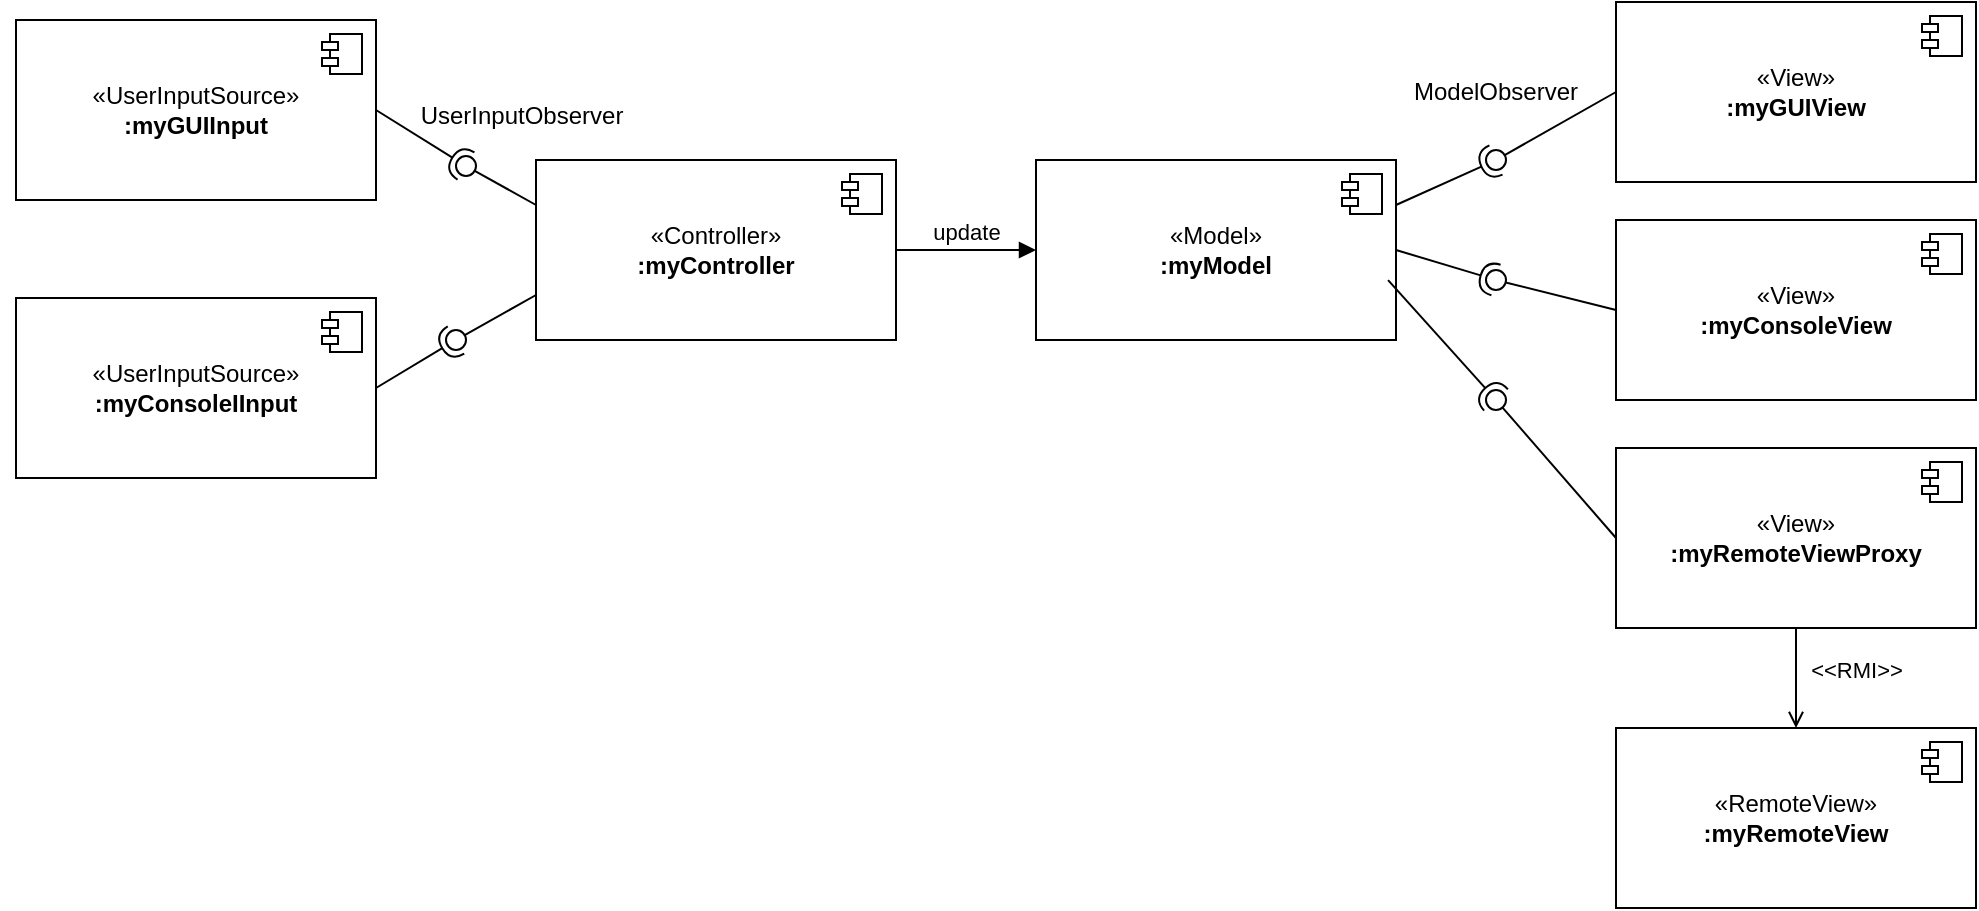 <mxfile version="28.1.2">
  <diagram name="Page-1" id="hhwkbDNAwi9knJP14_bt">
    <mxGraphModel dx="1059" dy="604" grid="1" gridSize="10" guides="1" tooltips="1" connect="1" arrows="1" fold="1" page="1" pageScale="1" pageWidth="1169" pageHeight="827" math="0" shadow="0">
      <root>
        <mxCell id="0" />
        <mxCell id="1" parent="0" />
        <mxCell id="ZW_wzAKL9dOvXyNLxoYu-18" value="«Controller»&lt;br&gt;&lt;b&gt;:myController&lt;/b&gt;" style="html=1;dropTarget=0;whiteSpace=wrap;" parent="1" vertex="1">
          <mxGeometry x="320" y="270" width="180" height="90" as="geometry" />
        </mxCell>
        <mxCell id="ZW_wzAKL9dOvXyNLxoYu-19" value="" style="shape=module;jettyWidth=8;jettyHeight=4;" parent="ZW_wzAKL9dOvXyNLxoYu-18" vertex="1">
          <mxGeometry x="1" width="20" height="20" relative="1" as="geometry">
            <mxPoint x="-27" y="7" as="offset" />
          </mxGeometry>
        </mxCell>
        <mxCell id="ZW_wzAKL9dOvXyNLxoYu-20" value="«Model»&lt;br&gt;&lt;b&gt;:myModel&lt;/b&gt;" style="html=1;dropTarget=0;whiteSpace=wrap;" parent="1" vertex="1">
          <mxGeometry x="570" y="270" width="180" height="90" as="geometry" />
        </mxCell>
        <mxCell id="ZW_wzAKL9dOvXyNLxoYu-21" value="" style="shape=module;jettyWidth=8;jettyHeight=4;" parent="ZW_wzAKL9dOvXyNLxoYu-20" vertex="1">
          <mxGeometry x="1" width="20" height="20" relative="1" as="geometry">
            <mxPoint x="-27" y="7" as="offset" />
          </mxGeometry>
        </mxCell>
        <mxCell id="ZW_wzAKL9dOvXyNLxoYu-25" value="«View»&lt;br&gt;&lt;b&gt;:myConsoleView&lt;/b&gt;" style="html=1;dropTarget=0;whiteSpace=wrap;" parent="1" vertex="1">
          <mxGeometry x="860" y="300" width="180" height="90" as="geometry" />
        </mxCell>
        <mxCell id="ZW_wzAKL9dOvXyNLxoYu-26" value="" style="shape=module;jettyWidth=8;jettyHeight=4;" parent="ZW_wzAKL9dOvXyNLxoYu-25" vertex="1">
          <mxGeometry x="1" width="20" height="20" relative="1" as="geometry">
            <mxPoint x="-27" y="7" as="offset" />
          </mxGeometry>
        </mxCell>
        <mxCell id="ZW_wzAKL9dOvXyNLxoYu-27" value="«UserInputSource»&lt;br&gt;&lt;b&gt;:myGUIInput&lt;/b&gt;" style="html=1;dropTarget=0;whiteSpace=wrap;" parent="1" vertex="1">
          <mxGeometry x="60" y="200" width="180" height="90" as="geometry" />
        </mxCell>
        <mxCell id="ZW_wzAKL9dOvXyNLxoYu-28" value="" style="shape=module;jettyWidth=8;jettyHeight=4;" parent="ZW_wzAKL9dOvXyNLxoYu-27" vertex="1">
          <mxGeometry x="1" width="20" height="20" relative="1" as="geometry">
            <mxPoint x="-27" y="7" as="offset" />
          </mxGeometry>
        </mxCell>
        <mxCell id="ZW_wzAKL9dOvXyNLxoYu-29" value="" style="rounded=0;orthogonalLoop=1;jettySize=auto;html=1;endArrow=halfCircle;endFill=0;endSize=6;strokeWidth=1;sketch=0;exitX=1;exitY=0.5;exitDx=0;exitDy=0;" parent="1" source="ZW_wzAKL9dOvXyNLxoYu-27" target="ZW_wzAKL9dOvXyNLxoYu-31" edge="1">
          <mxGeometry relative="1" as="geometry">
            <mxPoint x="528" y="296" as="sourcePoint" />
          </mxGeometry>
        </mxCell>
        <mxCell id="ZW_wzAKL9dOvXyNLxoYu-42" style="edgeStyle=orthogonalEdgeStyle;rounded=0;orthogonalLoop=1;jettySize=auto;html=1;exitX=0;exitY=0.5;exitDx=0;exitDy=0;" parent="1" source="ZW_wzAKL9dOvXyNLxoYu-33" edge="1">
          <mxGeometry relative="1" as="geometry">
            <mxPoint x="70" y="384" as="targetPoint" />
          </mxGeometry>
        </mxCell>
        <mxCell id="ZW_wzAKL9dOvXyNLxoYu-33" value="«UserInputSource»&lt;br&gt;&lt;b&gt;:myConsoleIInput&lt;/b&gt;" style="html=1;dropTarget=0;whiteSpace=wrap;" parent="1" vertex="1">
          <mxGeometry x="60" y="339" width="180" height="90" as="geometry" />
        </mxCell>
        <mxCell id="ZW_wzAKL9dOvXyNLxoYu-34" value="" style="shape=module;jettyWidth=8;jettyHeight=4;" parent="ZW_wzAKL9dOvXyNLxoYu-33" vertex="1">
          <mxGeometry x="1" width="20" height="20" relative="1" as="geometry">
            <mxPoint x="-27" y="7" as="offset" />
          </mxGeometry>
        </mxCell>
        <mxCell id="ZW_wzAKL9dOvXyNLxoYu-35" value="" style="rounded=0;orthogonalLoop=1;jettySize=auto;html=1;endArrow=halfCircle;endFill=0;endSize=6;strokeWidth=1;sketch=0;exitX=1;exitY=0.5;exitDx=0;exitDy=0;" parent="1" source="ZW_wzAKL9dOvXyNLxoYu-33" edge="1">
          <mxGeometry relative="1" as="geometry">
            <mxPoint x="528" y="426" as="sourcePoint" />
            <mxPoint x="280" y="360" as="targetPoint" />
          </mxGeometry>
        </mxCell>
        <mxCell id="ZW_wzAKL9dOvXyNLxoYu-38" value="" style="rounded=0;orthogonalLoop=1;jettySize=auto;html=1;endArrow=oval;endFill=0;sketch=0;sourcePerimeterSpacing=0;targetPerimeterSpacing=0;endSize=10;exitX=0;exitY=0.75;exitDx=0;exitDy=0;" parent="1" source="ZW_wzAKL9dOvXyNLxoYu-18" edge="1">
          <mxGeometry relative="1" as="geometry">
            <mxPoint x="487" y="346" as="sourcePoint" />
            <mxPoint x="280" y="360" as="targetPoint" />
          </mxGeometry>
        </mxCell>
        <mxCell id="ZW_wzAKL9dOvXyNLxoYu-41" value="" style="rounded=0;orthogonalLoop=1;jettySize=auto;html=1;endArrow=oval;endFill=0;sketch=0;sourcePerimeterSpacing=0;targetPerimeterSpacing=0;endSize=10;exitX=0;exitY=0.25;exitDx=0;exitDy=0;" parent="1" source="ZW_wzAKL9dOvXyNLxoYu-18" target="ZW_wzAKL9dOvXyNLxoYu-31" edge="1">
          <mxGeometry relative="1" as="geometry">
            <mxPoint x="307" y="301" as="sourcePoint" />
            <mxPoint x="280" y="270" as="targetPoint" />
          </mxGeometry>
        </mxCell>
        <mxCell id="ZW_wzAKL9dOvXyNLxoYu-31" value="" style="ellipse;whiteSpace=wrap;html=1;align=center;aspect=fixed;fillColor=none;strokeColor=none;resizable=0;perimeter=centerPerimeter;rotatable=0;allowArrows=0;points=[];outlineConnect=1;" parent="1" vertex="1">
          <mxGeometry x="280" y="268" width="10" height="10" as="geometry" />
        </mxCell>
        <mxCell id="ZW_wzAKL9dOvXyNLxoYu-43" value="" style="rounded=0;orthogonalLoop=1;jettySize=auto;html=1;endArrow=halfCircle;endFill=0;endSize=6;strokeWidth=1;sketch=0;exitX=1;exitY=0.5;exitDx=0;exitDy=0;" parent="1" source="ZW_wzAKL9dOvXyNLxoYu-20" edge="1">
          <mxGeometry relative="1" as="geometry">
            <mxPoint x="820" y="308" as="sourcePoint" />
            <mxPoint x="800" y="330" as="targetPoint" />
          </mxGeometry>
        </mxCell>
        <mxCell id="ZW_wzAKL9dOvXyNLxoYu-44" value="" style="rounded=0;orthogonalLoop=1;jettySize=auto;html=1;endArrow=oval;endFill=0;sketch=0;sourcePerimeterSpacing=0;targetPerimeterSpacing=0;endSize=10;exitX=0;exitY=0.5;exitDx=0;exitDy=0;" parent="1" source="ZW_wzAKL9dOvXyNLxoYu-25" edge="1">
          <mxGeometry relative="1" as="geometry">
            <mxPoint x="810" y="330" as="sourcePoint" />
            <mxPoint x="800" y="330" as="targetPoint" />
          </mxGeometry>
        </mxCell>
        <mxCell id="ZW_wzAKL9dOvXyNLxoYu-46" value="«View»&lt;br&gt;&lt;b&gt;:myGUIView&lt;/b&gt;" style="html=1;dropTarget=0;whiteSpace=wrap;" parent="1" vertex="1">
          <mxGeometry x="860" y="191" width="180" height="90" as="geometry" />
        </mxCell>
        <mxCell id="ZW_wzAKL9dOvXyNLxoYu-47" value="" style="shape=module;jettyWidth=8;jettyHeight=4;" parent="ZW_wzAKL9dOvXyNLxoYu-46" vertex="1">
          <mxGeometry x="1" width="20" height="20" relative="1" as="geometry">
            <mxPoint x="-27" y="7" as="offset" />
          </mxGeometry>
        </mxCell>
        <mxCell id="ZW_wzAKL9dOvXyNLxoYu-48" value="" style="rounded=0;orthogonalLoop=1;jettySize=auto;html=1;endArrow=halfCircle;endFill=0;endSize=6;strokeWidth=1;sketch=0;exitX=1;exitY=0.25;exitDx=0;exitDy=0;" parent="1" source="ZW_wzAKL9dOvXyNLxoYu-20" edge="1">
          <mxGeometry relative="1" as="geometry">
            <mxPoint x="820" y="160" as="sourcePoint" />
            <mxPoint x="800" y="270" as="targetPoint" />
          </mxGeometry>
        </mxCell>
        <mxCell id="ZW_wzAKL9dOvXyNLxoYu-49" value="" style="rounded=0;orthogonalLoop=1;jettySize=auto;html=1;endArrow=oval;endFill=0;sketch=0;sourcePerimeterSpacing=0;targetPerimeterSpacing=0;endSize=10;exitX=0;exitY=0.5;exitDx=0;exitDy=0;" parent="1" source="ZW_wzAKL9dOvXyNLxoYu-46" edge="1">
          <mxGeometry relative="1" as="geometry">
            <mxPoint x="790" y="160" as="sourcePoint" />
            <mxPoint x="800" y="270" as="targetPoint" />
          </mxGeometry>
        </mxCell>
        <mxCell id="ZW_wzAKL9dOvXyNLxoYu-52" value="" style="ellipse;whiteSpace=wrap;html=1;align=center;aspect=fixed;fillColor=none;strokeColor=none;resizable=0;perimeter=centerPerimeter;rotatable=0;allowArrows=0;points=[];outlineConnect=1;" parent="1" vertex="1">
          <mxGeometry x="525" y="290" width="10" height="10" as="geometry" />
        </mxCell>
        <mxCell id="ZW_wzAKL9dOvXyNLxoYu-53" value="ModelObserver" style="text;strokeColor=none;align=center;fillColor=none;html=1;verticalAlign=middle;whiteSpace=wrap;rounded=0;" parent="1" vertex="1">
          <mxGeometry x="770" y="222" width="60" height="28" as="geometry" />
        </mxCell>
        <mxCell id="ZW_wzAKL9dOvXyNLxoYu-54" value="UserInputObserver" style="text;strokeColor=none;align=center;fillColor=none;html=1;verticalAlign=middle;whiteSpace=wrap;rounded=0;" parent="1" vertex="1">
          <mxGeometry x="283" y="234" width="60" height="28" as="geometry" />
        </mxCell>
        <mxCell id="ZW_wzAKL9dOvXyNLxoYu-56" value="update" style="html=1;verticalAlign=bottom;endArrow=block;curved=0;rounded=0;exitX=1;exitY=0.5;exitDx=0;exitDy=0;entryX=0;entryY=0.5;entryDx=0;entryDy=0;" parent="1" source="ZW_wzAKL9dOvXyNLxoYu-18" target="ZW_wzAKL9dOvXyNLxoYu-20" edge="1">
          <mxGeometry width="80" relative="1" as="geometry">
            <mxPoint x="520" y="300" as="sourcePoint" />
            <mxPoint x="600" y="300" as="targetPoint" />
          </mxGeometry>
        </mxCell>
        <mxCell id="_4W03MV-Wj9x4cw2Sh2n-1" value="«View»&lt;br&gt;&lt;b&gt;:myRemoteViewProxy&lt;/b&gt;" style="html=1;dropTarget=0;whiteSpace=wrap;" vertex="1" parent="1">
          <mxGeometry x="860" y="414" width="180" height="90" as="geometry" />
        </mxCell>
        <mxCell id="_4W03MV-Wj9x4cw2Sh2n-2" value="" style="shape=module;jettyWidth=8;jettyHeight=4;" vertex="1" parent="_4W03MV-Wj9x4cw2Sh2n-1">
          <mxGeometry x="1" width="20" height="20" relative="1" as="geometry">
            <mxPoint x="-27" y="7" as="offset" />
          </mxGeometry>
        </mxCell>
        <mxCell id="_4W03MV-Wj9x4cw2Sh2n-3" value="«RemoteView»&lt;br&gt;&lt;b&gt;:myRemoteView&lt;/b&gt;" style="html=1;dropTarget=0;whiteSpace=wrap;" vertex="1" parent="1">
          <mxGeometry x="860" y="554" width="180" height="90" as="geometry" />
        </mxCell>
        <mxCell id="_4W03MV-Wj9x4cw2Sh2n-4" value="" style="shape=module;jettyWidth=8;jettyHeight=4;" vertex="1" parent="_4W03MV-Wj9x4cw2Sh2n-3">
          <mxGeometry x="1" width="20" height="20" relative="1" as="geometry">
            <mxPoint x="-27" y="7" as="offset" />
          </mxGeometry>
        </mxCell>
        <mxCell id="_4W03MV-Wj9x4cw2Sh2n-5" value="&amp;lt;&amp;lt;RMI&amp;gt;&amp;gt;" style="html=1;verticalAlign=bottom;endArrow=open;curved=0;rounded=0;exitX=0.5;exitY=1;exitDx=0;exitDy=0;entryX=0.5;entryY=0;entryDx=0;entryDy=0;endFill=0;" edge="1" parent="1" source="_4W03MV-Wj9x4cw2Sh2n-1" target="_4W03MV-Wj9x4cw2Sh2n-3">
          <mxGeometry x="0.2" y="30" width="80" relative="1" as="geometry">
            <mxPoint x="945.06" y="504" as="sourcePoint" />
            <mxPoint x="943.98" y="605.99" as="targetPoint" />
            <mxPoint as="offset" />
          </mxGeometry>
        </mxCell>
        <mxCell id="_4W03MV-Wj9x4cw2Sh2n-6" value="" style="rounded=0;orthogonalLoop=1;jettySize=auto;html=1;endArrow=halfCircle;endFill=0;endSize=6;strokeWidth=1;sketch=0;exitX=0.978;exitY=0.667;exitDx=0;exitDy=0;exitPerimeter=0;" edge="1" parent="1" source="ZW_wzAKL9dOvXyNLxoYu-20">
          <mxGeometry relative="1" as="geometry">
            <mxPoint x="760" y="459" as="sourcePoint" />
            <mxPoint x="800" y="390" as="targetPoint" />
          </mxGeometry>
        </mxCell>
        <mxCell id="_4W03MV-Wj9x4cw2Sh2n-7" value="" style="rounded=0;orthogonalLoop=1;jettySize=auto;html=1;endArrow=oval;endFill=0;sketch=0;sourcePerimeterSpacing=0;targetPerimeterSpacing=0;endSize=10;exitX=0;exitY=0.5;exitDx=0;exitDy=0;" edge="1" parent="1" source="_4W03MV-Wj9x4cw2Sh2n-1">
          <mxGeometry relative="1" as="geometry">
            <mxPoint x="990" y="585" as="sourcePoint" />
            <mxPoint x="800" y="390" as="targetPoint" />
          </mxGeometry>
        </mxCell>
        <mxCell id="_4W03MV-Wj9x4cw2Sh2n-8" value="" style="ellipse;whiteSpace=wrap;html=1;align=center;aspect=fixed;fillColor=none;strokeColor=none;resizable=0;perimeter=centerPerimeter;rotatable=0;allowArrows=0;points=[];outlineConnect=1;" vertex="1" parent="1">
          <mxGeometry x="1005" y="580" width="10" height="10" as="geometry" />
        </mxCell>
      </root>
    </mxGraphModel>
  </diagram>
</mxfile>
